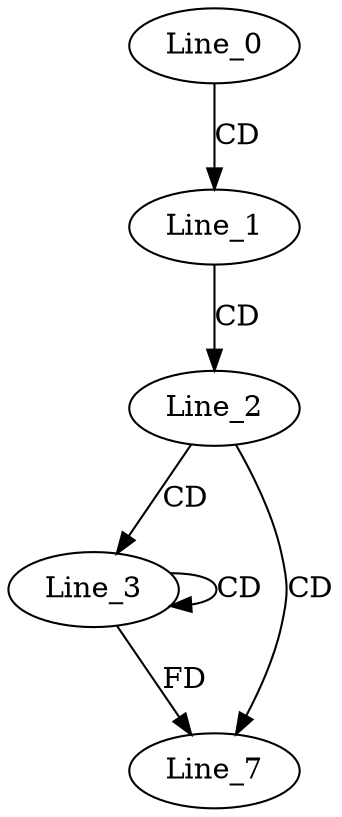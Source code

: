 digraph G {
  Line_0;
  Line_1;
  Line_2;
  Line_3;
  Line_3;
  Line_7;
  Line_0 -> Line_1 [ label="CD" ];
  Line_1 -> Line_2 [ label="CD" ];
  Line_2 -> Line_3 [ label="CD" ];
  Line_3 -> Line_3 [ label="CD" ];
  Line_2 -> Line_7 [ label="CD" ];
  Line_3 -> Line_7 [ label="FD" ];
}
